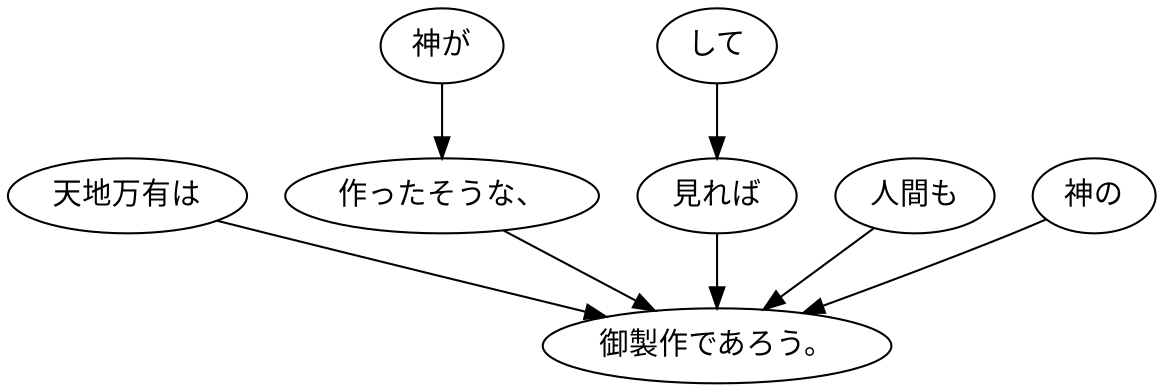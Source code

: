 digraph graph2765 {
	node0 [label="天地万有は"];
	node1 [label="神が"];
	node2 [label="作ったそうな、"];
	node3 [label="して"];
	node4 [label="見れば"];
	node5 [label="人間も"];
	node6 [label="神の"];
	node7 [label="御製作であろう。"];
	node0 -> node7;
	node1 -> node2;
	node2 -> node7;
	node3 -> node4;
	node4 -> node7;
	node5 -> node7;
	node6 -> node7;
}
